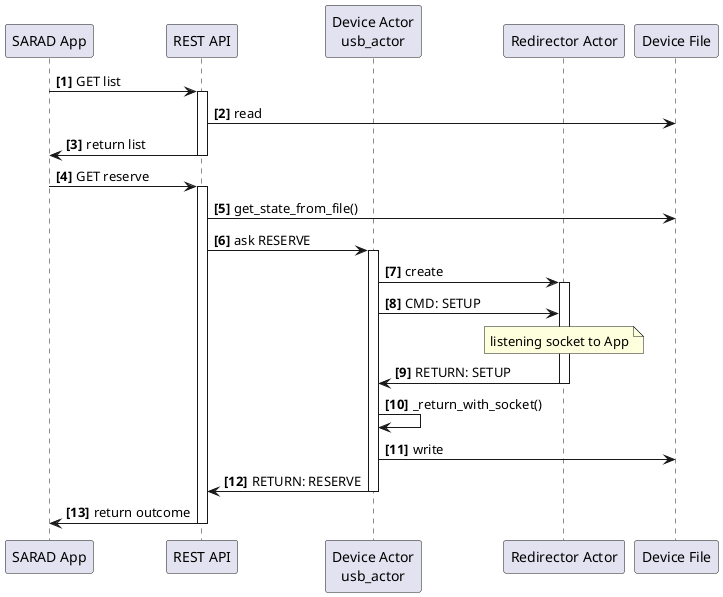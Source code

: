 @startuml
autonumber "<b>[0]"
participant "SARAD App" as app
participant "REST API" as api
participant "Device Actor\nusb_actor" as device_actor
participant "Redirector Actor" as redirector
participant "Device File" as file

app -> api: GET list
activate api
        api -> file: read
        api -> app: return list
deactivate api
app -> api: GET reserve
activate api
        api -> file: get_state_from_file()
        api -> device_actor: ask RESERVE
        activate device_actor
                device_actor -> redirector: create
                activate redirector
                device_actor -> redirector: CMD: SETUP
                note over redirector: listening socket to App
                redirector -> device_actor: RETURN: SETUP
                deactivate redirector
                device_actor -> device_actor: _return_with_socket()
                device_actor -> file: write
                device_actor -> api: RETURN: RESERVE
        deactivate device_actor
        api -> app: return outcome
deactivate api

@enduml
